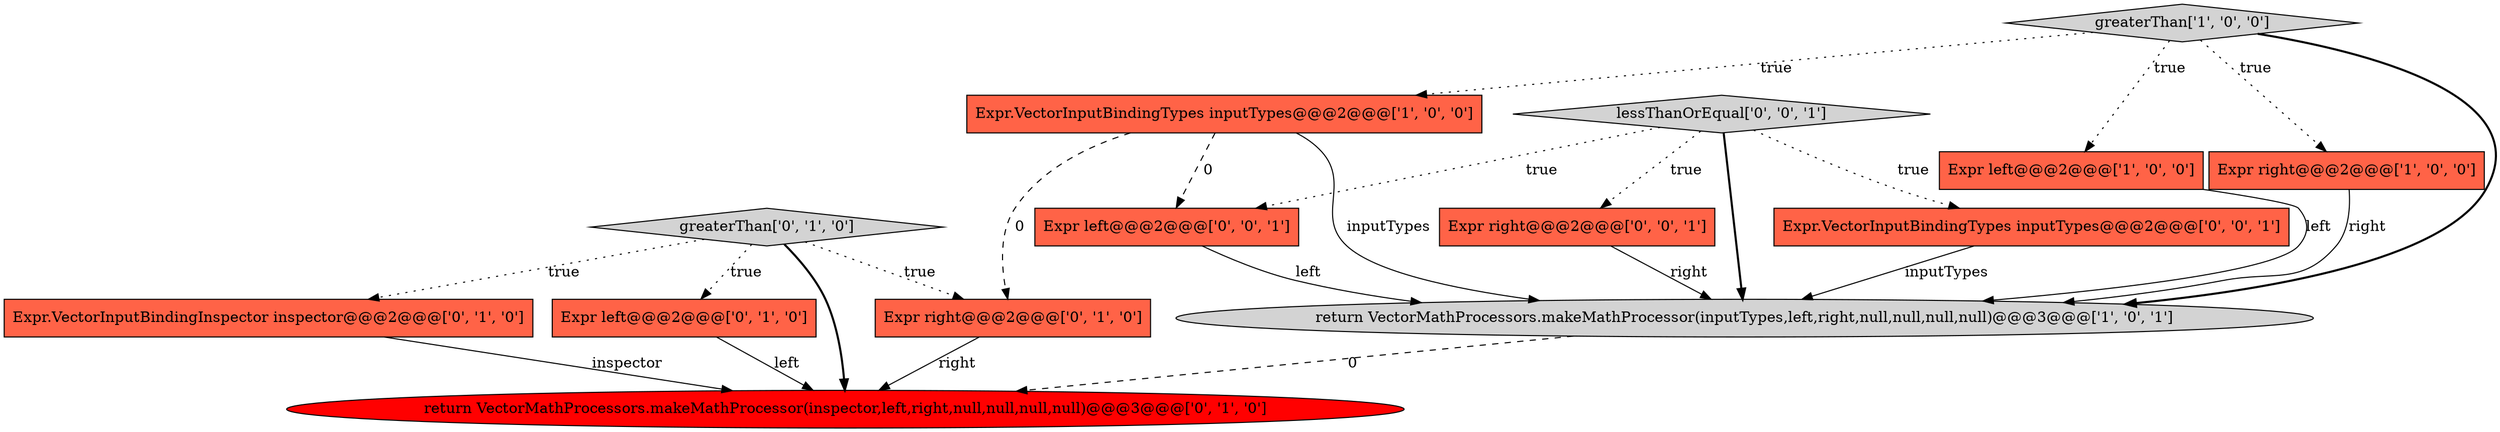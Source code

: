 digraph {
9 [style = filled, label = "greaterThan['0', '1', '0']", fillcolor = lightgray, shape = diamond image = "AAA0AAABBB2BBB"];
5 [style = filled, label = "Expr.VectorInputBindingInspector inspector@@@2@@@['0', '1', '0']", fillcolor = tomato, shape = box image = "AAA0AAABBB2BBB"];
11 [style = filled, label = "Expr.VectorInputBindingTypes inputTypes@@@2@@@['0', '0', '1']", fillcolor = tomato, shape = box image = "AAA0AAABBB3BBB"];
2 [style = filled, label = "Expr.VectorInputBindingTypes inputTypes@@@2@@@['1', '0', '0']", fillcolor = tomato, shape = box image = "AAA1AAABBB1BBB"];
4 [style = filled, label = "return VectorMathProcessors.makeMathProcessor(inputTypes,left,right,null,null,null,null)@@@3@@@['1', '0', '1']", fillcolor = lightgray, shape = ellipse image = "AAA0AAABBB1BBB"];
10 [style = filled, label = "Expr right@@@2@@@['0', '0', '1']", fillcolor = tomato, shape = box image = "AAA0AAABBB3BBB"];
7 [style = filled, label = "return VectorMathProcessors.makeMathProcessor(inspector,left,right,null,null,null,null)@@@3@@@['0', '1', '0']", fillcolor = red, shape = ellipse image = "AAA1AAABBB2BBB"];
12 [style = filled, label = "Expr left@@@2@@@['0', '0', '1']", fillcolor = tomato, shape = box image = "AAA0AAABBB3BBB"];
6 [style = filled, label = "Expr left@@@2@@@['0', '1', '0']", fillcolor = tomato, shape = box image = "AAA0AAABBB2BBB"];
1 [style = filled, label = "Expr left@@@2@@@['1', '0', '0']", fillcolor = tomato, shape = box image = "AAA0AAABBB1BBB"];
8 [style = filled, label = "Expr right@@@2@@@['0', '1', '0']", fillcolor = tomato, shape = box image = "AAA1AAABBB2BBB"];
0 [style = filled, label = "Expr right@@@2@@@['1', '0', '0']", fillcolor = tomato, shape = box image = "AAA0AAABBB1BBB"];
13 [style = filled, label = "lessThanOrEqual['0', '0', '1']", fillcolor = lightgray, shape = diamond image = "AAA0AAABBB3BBB"];
3 [style = filled, label = "greaterThan['1', '0', '0']", fillcolor = lightgray, shape = diamond image = "AAA0AAABBB1BBB"];
8->7 [style = solid, label="right"];
0->4 [style = solid, label="right"];
13->12 [style = dotted, label="true"];
3->2 [style = dotted, label="true"];
5->7 [style = solid, label="inspector"];
10->4 [style = solid, label="right"];
9->7 [style = bold, label=""];
9->6 [style = dotted, label="true"];
13->10 [style = dotted, label="true"];
2->8 [style = dashed, label="0"];
3->4 [style = bold, label=""];
1->4 [style = solid, label="left"];
9->8 [style = dotted, label="true"];
12->4 [style = solid, label="left"];
2->12 [style = dashed, label="0"];
6->7 [style = solid, label="left"];
4->7 [style = dashed, label="0"];
3->0 [style = dotted, label="true"];
13->11 [style = dotted, label="true"];
2->4 [style = solid, label="inputTypes"];
3->1 [style = dotted, label="true"];
11->4 [style = solid, label="inputTypes"];
13->4 [style = bold, label=""];
9->5 [style = dotted, label="true"];
}
